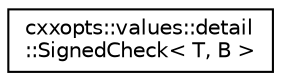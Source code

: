 digraph "Graphical Class Hierarchy"
{
 // LATEX_PDF_SIZE
  edge [fontname="Helvetica",fontsize="10",labelfontname="Helvetica",labelfontsize="10"];
  node [fontname="Helvetica",fontsize="10",shape=record];
  rankdir="LR";
  Node0 [label="cxxopts::values::detail\l::SignedCheck\< T, B \>",height=0.2,width=0.4,color="black", fillcolor="white", style="filled",URL="$structcxxopts_1_1values_1_1detail_1_1_signed_check.html",tooltip=" "];
}
